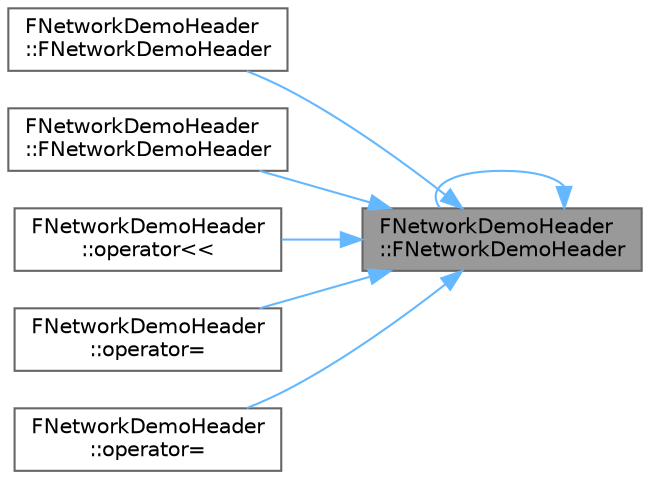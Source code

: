 digraph "FNetworkDemoHeader::FNetworkDemoHeader"
{
 // INTERACTIVE_SVG=YES
 // LATEX_PDF_SIZE
  bgcolor="transparent";
  edge [fontname=Helvetica,fontsize=10,labelfontname=Helvetica,labelfontsize=10];
  node [fontname=Helvetica,fontsize=10,shape=box,height=0.2,width=0.4];
  rankdir="RL";
  Node1 [id="Node000001",label="FNetworkDemoHeader\l::FNetworkDemoHeader",height=0.2,width=0.4,color="gray40", fillcolor="grey60", style="filled", fontcolor="black",tooltip=" "];
  Node1 -> Node1 [id="edge1_Node000001_Node000001",dir="back",color="steelblue1",style="solid",tooltip=" "];
  Node1 -> Node2 [id="edge2_Node000001_Node000002",dir="back",color="steelblue1",style="solid",tooltip=" "];
  Node2 [id="Node000002",label="FNetworkDemoHeader\l::FNetworkDemoHeader",height=0.2,width=0.4,color="grey40", fillcolor="white", style="filled",URL="$d7/dd4/structFNetworkDemoHeader.html#aabbee5c2414572fb5c876c322c0e4f70",tooltip=" "];
  Node1 -> Node3 [id="edge3_Node000001_Node000003",dir="back",color="steelblue1",style="solid",tooltip=" "];
  Node3 [id="Node000003",label="FNetworkDemoHeader\l::FNetworkDemoHeader",height=0.2,width=0.4,color="grey40", fillcolor="white", style="filled",URL="$d7/dd4/structFNetworkDemoHeader.html#a80b10400f2d3a85b7c9d5cff2441c721",tooltip=" "];
  Node1 -> Node4 [id="edge4_Node000001_Node000004",dir="back",color="steelblue1",style="solid",tooltip=" "];
  Node4 [id="Node000004",label="FNetworkDemoHeader\l::operator\<\<",height=0.2,width=0.4,color="grey40", fillcolor="white", style="filled",URL="$d7/dd4/structFNetworkDemoHeader.html#a4b3d894b1ad81497f49ae95d6a5ab4c6",tooltip=" "];
  Node1 -> Node5 [id="edge5_Node000001_Node000005",dir="back",color="steelblue1",style="solid",tooltip=" "];
  Node5 [id="Node000005",label="FNetworkDemoHeader\l::operator=",height=0.2,width=0.4,color="grey40", fillcolor="white", style="filled",URL="$d7/dd4/structFNetworkDemoHeader.html#ad8f4bb0fcfe1bbfa2169523036ed990a",tooltip=" "];
  Node1 -> Node6 [id="edge6_Node000001_Node000006",dir="back",color="steelblue1",style="solid",tooltip=" "];
  Node6 [id="Node000006",label="FNetworkDemoHeader\l::operator=",height=0.2,width=0.4,color="grey40", fillcolor="white", style="filled",URL="$d7/dd4/structFNetworkDemoHeader.html#a9ab5355d0e7a77a7f71903a7e04bfebe",tooltip=" "];
}
